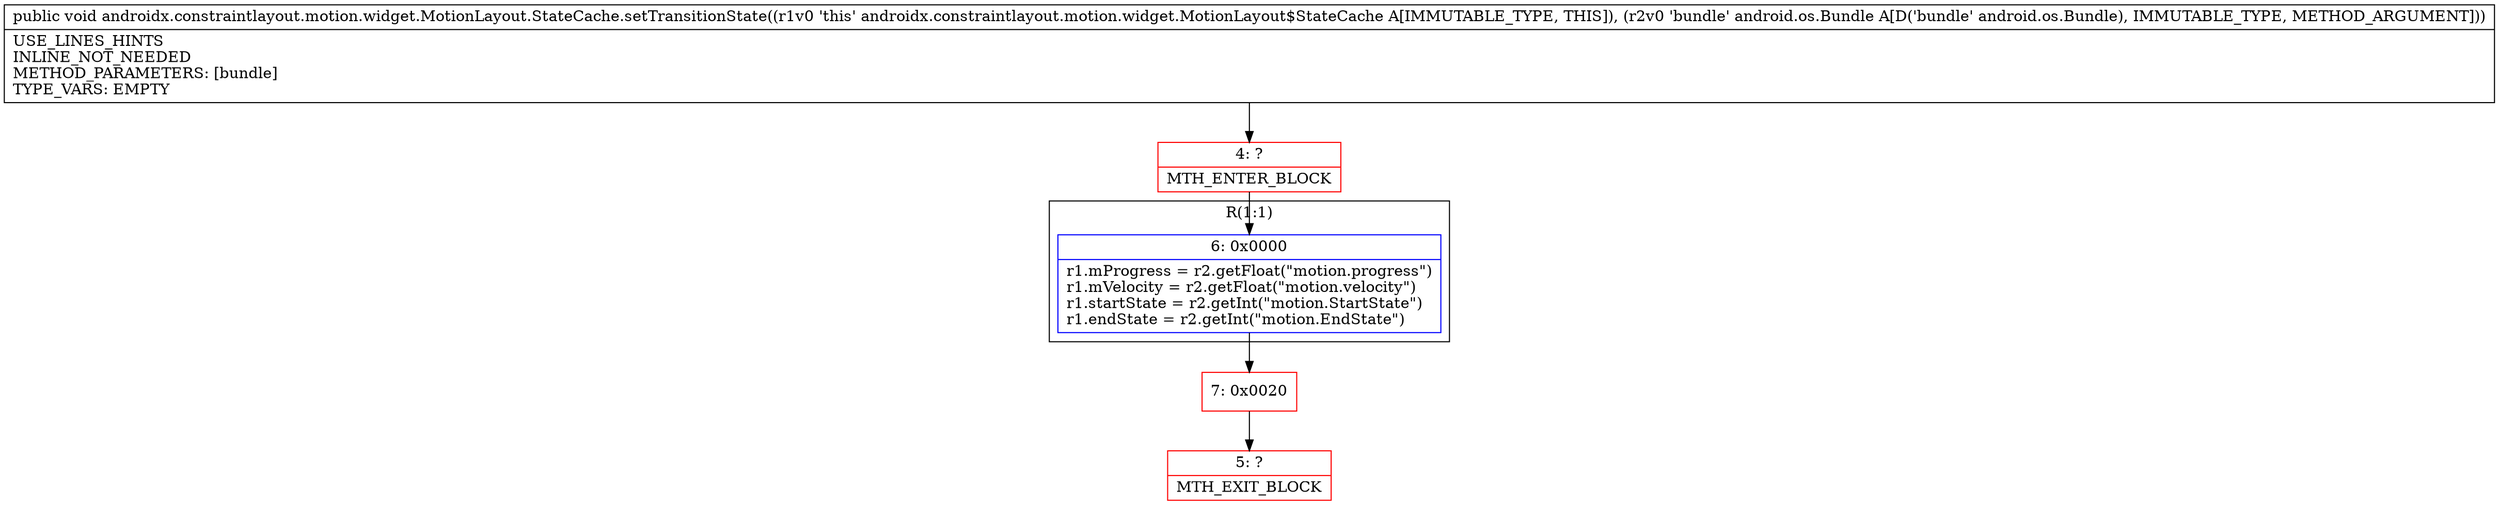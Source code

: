 digraph "CFG forandroidx.constraintlayout.motion.widget.MotionLayout.StateCache.setTransitionState(Landroid\/os\/Bundle;)V" {
subgraph cluster_Region_827614717 {
label = "R(1:1)";
node [shape=record,color=blue];
Node_6 [shape=record,label="{6\:\ 0x0000|r1.mProgress = r2.getFloat(\"motion.progress\")\lr1.mVelocity = r2.getFloat(\"motion.velocity\")\lr1.startState = r2.getInt(\"motion.StartState\")\lr1.endState = r2.getInt(\"motion.EndState\")\l}"];
}
Node_4 [shape=record,color=red,label="{4\:\ ?|MTH_ENTER_BLOCK\l}"];
Node_7 [shape=record,color=red,label="{7\:\ 0x0020}"];
Node_5 [shape=record,color=red,label="{5\:\ ?|MTH_EXIT_BLOCK\l}"];
MethodNode[shape=record,label="{public void androidx.constraintlayout.motion.widget.MotionLayout.StateCache.setTransitionState((r1v0 'this' androidx.constraintlayout.motion.widget.MotionLayout$StateCache A[IMMUTABLE_TYPE, THIS]), (r2v0 'bundle' android.os.Bundle A[D('bundle' android.os.Bundle), IMMUTABLE_TYPE, METHOD_ARGUMENT]))  | USE_LINES_HINTS\lINLINE_NOT_NEEDED\lMETHOD_PARAMETERS: [bundle]\lTYPE_VARS: EMPTY\l}"];
MethodNode -> Node_4;Node_6 -> Node_7;
Node_4 -> Node_6;
Node_7 -> Node_5;
}

